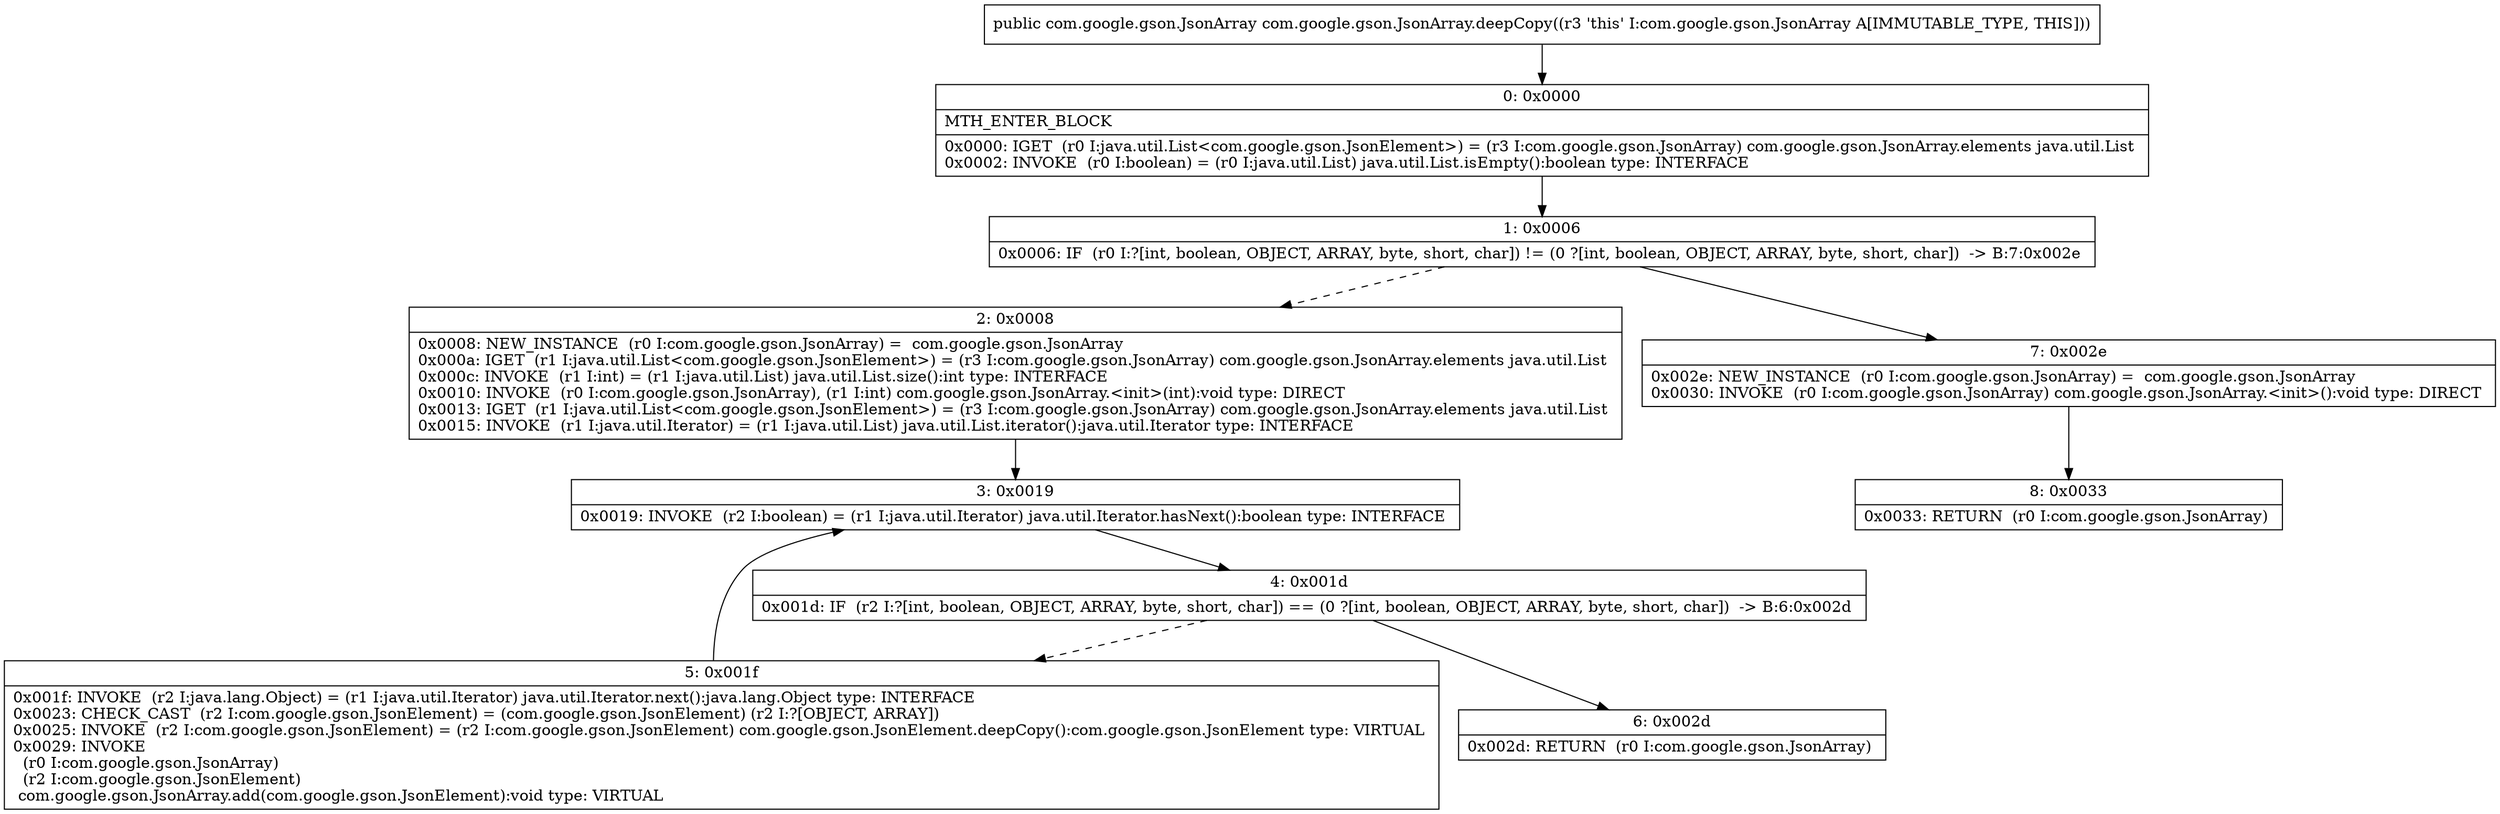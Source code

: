 digraph "CFG forcom.google.gson.JsonArray.deepCopy()Lcom\/google\/gson\/JsonArray;" {
Node_0 [shape=record,label="{0\:\ 0x0000|MTH_ENTER_BLOCK\l|0x0000: IGET  (r0 I:java.util.List\<com.google.gson.JsonElement\>) = (r3 I:com.google.gson.JsonArray) com.google.gson.JsonArray.elements java.util.List \l0x0002: INVOKE  (r0 I:boolean) = (r0 I:java.util.List) java.util.List.isEmpty():boolean type: INTERFACE \l}"];
Node_1 [shape=record,label="{1\:\ 0x0006|0x0006: IF  (r0 I:?[int, boolean, OBJECT, ARRAY, byte, short, char]) != (0 ?[int, boolean, OBJECT, ARRAY, byte, short, char])  \-\> B:7:0x002e \l}"];
Node_2 [shape=record,label="{2\:\ 0x0008|0x0008: NEW_INSTANCE  (r0 I:com.google.gson.JsonArray) =  com.google.gson.JsonArray \l0x000a: IGET  (r1 I:java.util.List\<com.google.gson.JsonElement\>) = (r3 I:com.google.gson.JsonArray) com.google.gson.JsonArray.elements java.util.List \l0x000c: INVOKE  (r1 I:int) = (r1 I:java.util.List) java.util.List.size():int type: INTERFACE \l0x0010: INVOKE  (r0 I:com.google.gson.JsonArray), (r1 I:int) com.google.gson.JsonArray.\<init\>(int):void type: DIRECT \l0x0013: IGET  (r1 I:java.util.List\<com.google.gson.JsonElement\>) = (r3 I:com.google.gson.JsonArray) com.google.gson.JsonArray.elements java.util.List \l0x0015: INVOKE  (r1 I:java.util.Iterator) = (r1 I:java.util.List) java.util.List.iterator():java.util.Iterator type: INTERFACE \l}"];
Node_3 [shape=record,label="{3\:\ 0x0019|0x0019: INVOKE  (r2 I:boolean) = (r1 I:java.util.Iterator) java.util.Iterator.hasNext():boolean type: INTERFACE \l}"];
Node_4 [shape=record,label="{4\:\ 0x001d|0x001d: IF  (r2 I:?[int, boolean, OBJECT, ARRAY, byte, short, char]) == (0 ?[int, boolean, OBJECT, ARRAY, byte, short, char])  \-\> B:6:0x002d \l}"];
Node_5 [shape=record,label="{5\:\ 0x001f|0x001f: INVOKE  (r2 I:java.lang.Object) = (r1 I:java.util.Iterator) java.util.Iterator.next():java.lang.Object type: INTERFACE \l0x0023: CHECK_CAST  (r2 I:com.google.gson.JsonElement) = (com.google.gson.JsonElement) (r2 I:?[OBJECT, ARRAY]) \l0x0025: INVOKE  (r2 I:com.google.gson.JsonElement) = (r2 I:com.google.gson.JsonElement) com.google.gson.JsonElement.deepCopy():com.google.gson.JsonElement type: VIRTUAL \l0x0029: INVOKE  \l  (r0 I:com.google.gson.JsonArray)\l  (r2 I:com.google.gson.JsonElement)\l com.google.gson.JsonArray.add(com.google.gson.JsonElement):void type: VIRTUAL \l}"];
Node_6 [shape=record,label="{6\:\ 0x002d|0x002d: RETURN  (r0 I:com.google.gson.JsonArray) \l}"];
Node_7 [shape=record,label="{7\:\ 0x002e|0x002e: NEW_INSTANCE  (r0 I:com.google.gson.JsonArray) =  com.google.gson.JsonArray \l0x0030: INVOKE  (r0 I:com.google.gson.JsonArray) com.google.gson.JsonArray.\<init\>():void type: DIRECT \l}"];
Node_8 [shape=record,label="{8\:\ 0x0033|0x0033: RETURN  (r0 I:com.google.gson.JsonArray) \l}"];
MethodNode[shape=record,label="{public com.google.gson.JsonArray com.google.gson.JsonArray.deepCopy((r3 'this' I:com.google.gson.JsonArray A[IMMUTABLE_TYPE, THIS])) }"];
MethodNode -> Node_0;
Node_0 -> Node_1;
Node_1 -> Node_2[style=dashed];
Node_1 -> Node_7;
Node_2 -> Node_3;
Node_3 -> Node_4;
Node_4 -> Node_5[style=dashed];
Node_4 -> Node_6;
Node_5 -> Node_3;
Node_7 -> Node_8;
}


